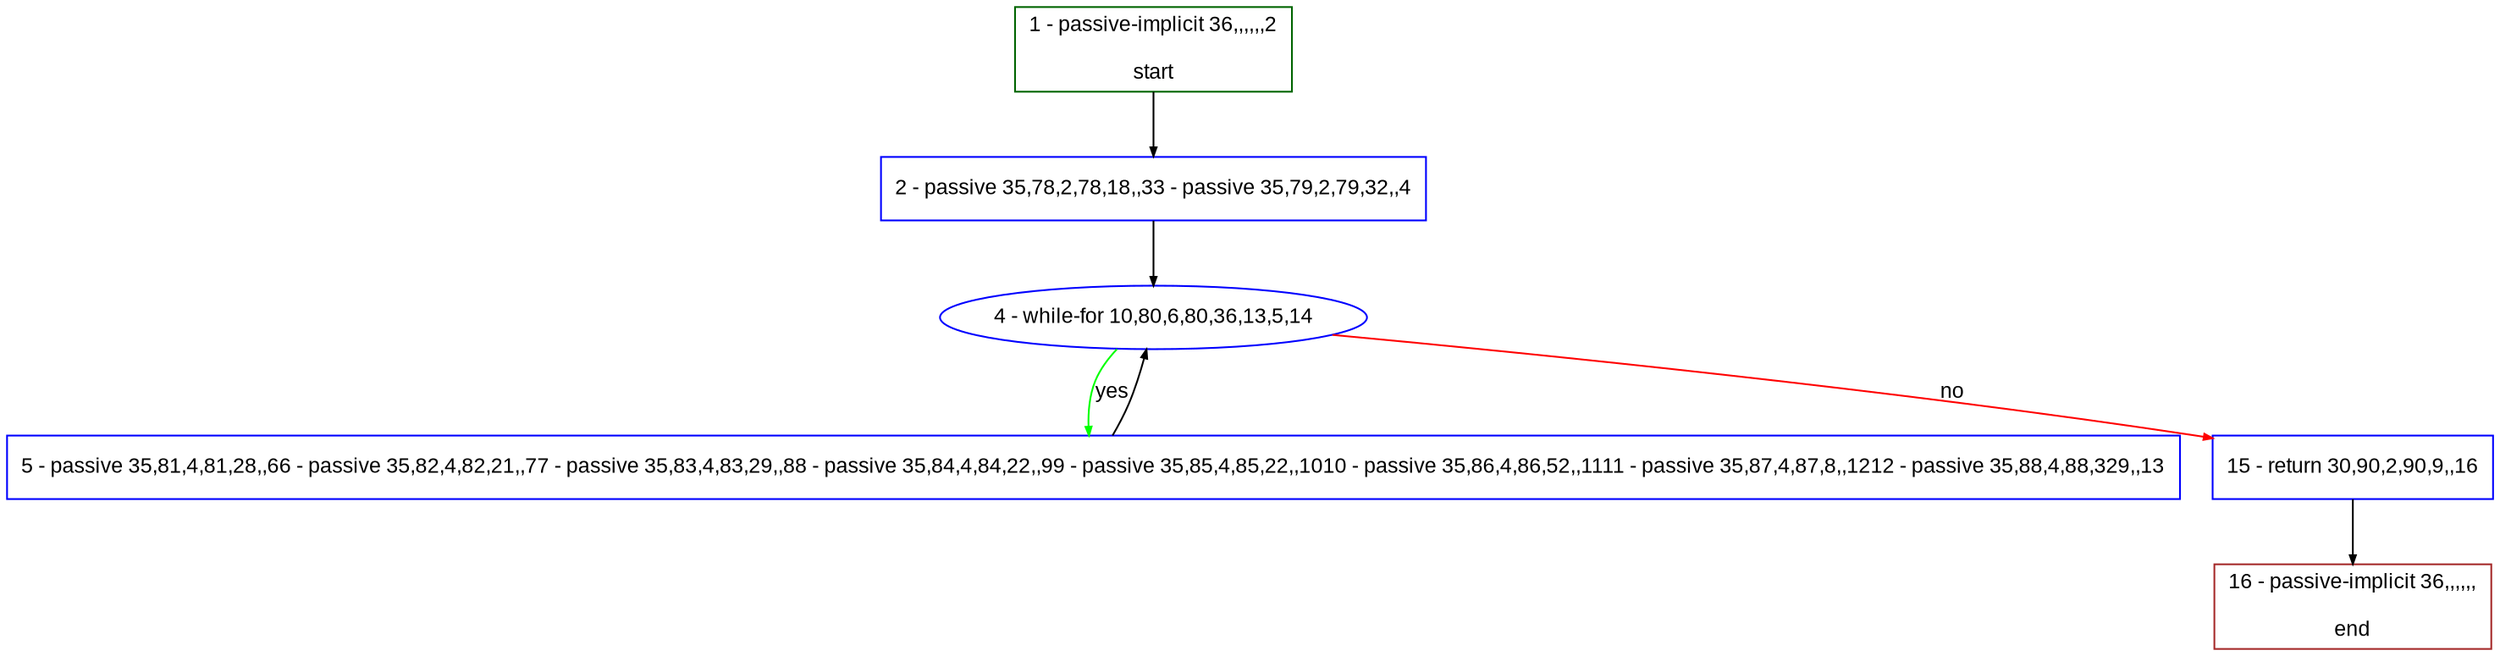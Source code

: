 digraph "" {
  graph [pack="true", label="", fontsize="12", packmode="clust", fontname="Arial", fillcolor="#FFFFCC", bgcolor="white", style="rounded,filled", compound="true"];
  node [node_initialized="no", label="", color="grey", fontsize="12", fillcolor="white", fontname="Arial", style="filled", shape="rectangle", compound="true", fixedsize="false"];
  edge [fontcolor="black", arrowhead="normal", arrowtail="none", arrowsize="0.5", ltail="", label="", color="black", fontsize="12", lhead="", fontname="Arial", dir="forward", compound="true"];
  __N1 [label="2 - passive 35,78,2,78,18,,33 - passive 35,79,2,79,32,,4", color="#0000ff", fillcolor="#ffffff", style="filled", shape="box"];
  __N2 [label="1 - passive-implicit 36,,,,,,2\n\nstart", color="#006400", fillcolor="#ffffff", style="filled", shape="box"];
  __N3 [label="4 - while-for 10,80,6,80,36,13,5,14", color="#0000ff", fillcolor="#ffffff", style="filled", shape="oval"];
  __N4 [label="5 - passive 35,81,4,81,28,,66 - passive 35,82,4,82,21,,77 - passive 35,83,4,83,29,,88 - passive 35,84,4,84,22,,99 - passive 35,85,4,85,22,,1010 - passive 35,86,4,86,52,,1111 - passive 35,87,4,87,8,,1212 - passive 35,88,4,88,329,,13", color="#0000ff", fillcolor="#ffffff", style="filled", shape="box"];
  __N5 [label="15 - return 30,90,2,90,9,,16", color="#0000ff", fillcolor="#ffffff", style="filled", shape="box"];
  __N6 [label="16 - passive-implicit 36,,,,,,\n\nend", color="#a52a2a", fillcolor="#ffffff", style="filled", shape="box"];
  __N2 -> __N1 [arrowhead="normal", arrowtail="none", color="#000000", label="", dir="forward"];
  __N1 -> __N3 [arrowhead="normal", arrowtail="none", color="#000000", label="", dir="forward"];
  __N3 -> __N4 [arrowhead="normal", arrowtail="none", color="#00ff00", label="yes", dir="forward"];
  __N4 -> __N3 [arrowhead="normal", arrowtail="none", color="#000000", label="", dir="forward"];
  __N3 -> __N5 [arrowhead="normal", arrowtail="none", color="#ff0000", label="no", dir="forward"];
  __N5 -> __N6 [arrowhead="normal", arrowtail="none", color="#000000", label="", dir="forward"];
}
